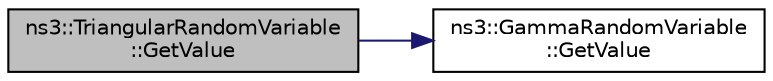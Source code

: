 digraph "ns3::TriangularRandomVariable::GetValue"
{
  edge [fontname="Helvetica",fontsize="10",labelfontname="Helvetica",labelfontsize="10"];
  node [fontname="Helvetica",fontsize="10",shape=record];
  rankdir="LR";
  Node1 [label="ns3::TriangularRandomVariable\l::GetValue",height=0.2,width=0.4,color="black", fillcolor="grey75", style="filled", fontcolor="black"];
  Node1 -> Node2 [color="midnightblue",fontsize="10",style="solid"];
  Node2 [label="ns3::GammaRandomVariable\l::GetValue",height=0.2,width=0.4,color="black", fillcolor="white", style="filled",URL="$d1/d35/classns3_1_1GammaRandomVariable.html#a65261ad340fa57dbaa5802a7bea354db",tooltip="Returns a random double from a gamma distribution with the current alpha and beta. "];
}
